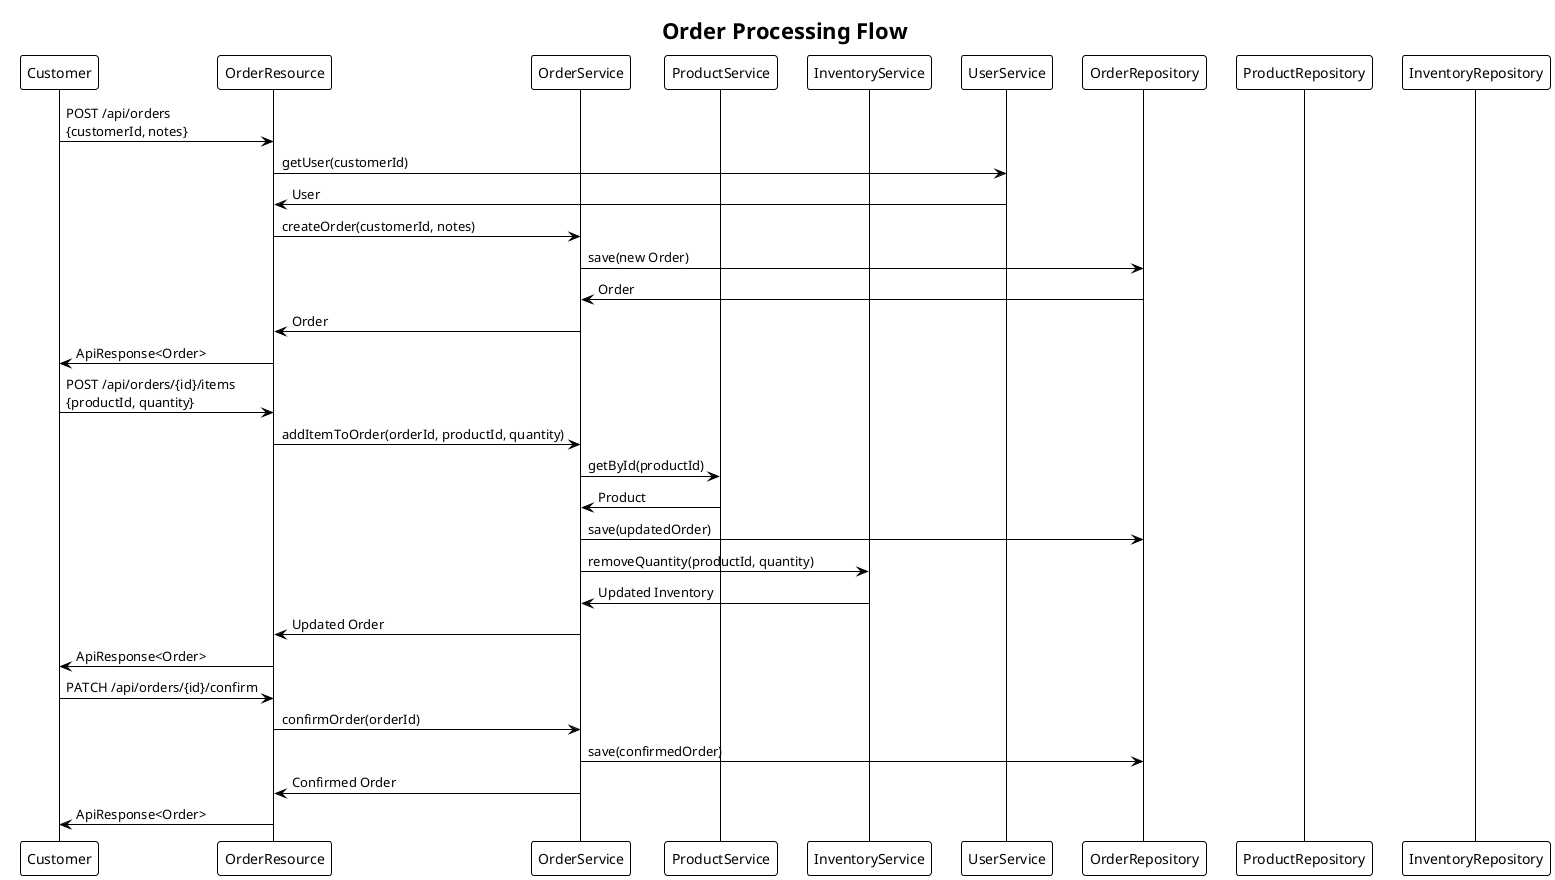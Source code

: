 @startuml Component_Interactions
!theme plain
title eCafeteria XXI - Component Interactions & Business Flows

' Order Processing Flow
@startuml Order_Processing_Flow
!theme plain
title Order Processing Flow

participant Customer
participant OrderResource
participant OrderService
participant ProductService
participant InventoryService
participant UserService
participant OrderRepository
participant ProductRepository
participant InventoryRepository

Customer -> OrderResource : POST /api/orders\n{customerId, notes}
OrderResource -> UserService : getUser(customerId)
UserService -> OrderResource : User
OrderResource -> OrderService : createOrder(customerId, notes)
OrderService -> OrderRepository : save(new Order)
OrderRepository -> OrderService : Order
OrderService -> OrderResource : Order
OrderResource -> Customer : ApiResponse<Order>

Customer -> OrderResource : POST /api/orders/{id}/items\n{productId, quantity}
OrderResource -> OrderService : addItemToOrder(orderId, productId, quantity)
OrderService -> ProductService : getById(productId)
ProductService -> OrderService : Product
OrderService -> OrderRepository : save(updatedOrder)
OrderService -> InventoryService : removeQuantity(productId, quantity)
InventoryService -> OrderService : Updated Inventory
OrderService -> OrderResource : Updated Order
OrderResource -> Customer : ApiResponse<Order>

Customer -> OrderResource : PATCH /api/orders/{id}/confirm
OrderResource -> OrderService : confirmOrder(orderId)
OrderService -> OrderRepository : save(confirmedOrder)
OrderService -> OrderResource : Confirmed Order
OrderResource -> Customer : ApiResponse<Order>
@enduml

' Inventory Management Flow
@startuml Inventory_Management_Flow
!theme plain
title Inventory Management Flow

participant Staff
participant InventoryResource
participant InventoryService
participant ProductService
participant InventoryRepository

Staff -> InventoryResource : GET /api/inventory/low-stock
InventoryResource -> InventoryService : findLowStockInventories()
InventoryService -> InventoryRepository : findBelowMinimumStock()
InventoryRepository -> InventoryService : List<Inventory>
InventoryService -> InventoryResource : List<Inventory>
InventoryResource -> Staff : ApiResponse<List<Inventory>>

Staff -> InventoryResource : PATCH /api/inventory/{id}/add-quantity\n{quantity}
InventoryResource -> InventoryService : addQuantity(id, quantity)
InventoryService -> InventoryRepository : save(updatedInventory)
InventoryService -> ProductService : updateStock(productId, newQuantity)
ProductService -> InventoryService : Updated Product
InventoryService -> InventoryResource : Updated Inventory
InventoryResource -> Staff : ApiResponse<Inventory>
@enduml

' Product Catalog Management Flow
@startuml Product_Catalog_Management
!theme plain
title Product Catalog Management

participant Admin
participant ProductResource
participant ProductService
participant CategoryService
participant InventoryService
participant ProductRepository
participant InventoryRepository

Admin -> ProductResource : POST /api/products\n{name, description, price, categoryId, stock}
ProductResource -> CategoryService : getById(categoryId)
CategoryService -> ProductResource : Category
ProductResource -> ProductService : createProduct(request)
ProductService -> ProductRepository : save(new Product)
ProductRepository -> ProductService : Product
ProductService -> InventoryService : createInventory(product, defaultValues)
InventoryService -> InventoryRepository : save(new Inventory)
InventoryService -> ProductService : Inventory
ProductService -> ProductResource : Product
ProductResource -> Admin : ApiResponse<Product>

Admin -> ProductResource : PUT /api/products/{id}\n{updatedData}
ProductResource -> ProductService : editProduct(id, request)
ProductService -> ProductRepository : save(updatedProduct)
ProductService -> ProductResource : Updated Product
ProductResource -> Admin : ApiResponse<Product>
@enduml

' User Authentication & Authorization Flow
@startuml User_Authentication_Flow
!theme plain
title User Authentication & Authorization Flow

participant Client
participant AuthApi
participant SecurityConfig
participant UserService
participant UserRepository
participant JwtEncoder

Client -> AuthApi : POST /api/auth/login\n{username, password}
AuthApi -> UserService : loadUserByUsername(username)
UserService -> UserRepository : findByUsername(username)
UserRepository -> UserService : Optional<User>
UserService -> AuthApi : UserDetails
AuthApi -> SecurityConfig : authenticate(credentials)
SecurityConfig -> AuthApi : Authentication
AuthApi -> JwtEncoder : encode(authentication)
JwtEncoder -> AuthApi : JWT Token
AuthApi -> Client : JWT Token

note over Client : Store JWT for subsequent requests

Client -> ProductResource : GET /api/products\nAuthorization: Bearer {JWT}
ProductResource -> SecurityConfig : Validate JWT
SecurityConfig -> ProductResource : Authentication Context
ProductResource -> ProductService : findActiveProducts()
ProductService -> ProductResource : List<Product>
ProductResource -> Client : ApiResponse<List<Product>>
@enduml

' Caching Strategy Flow
@startuml Caching_Strategy
!theme plain
title Caching Strategy

participant Controller
participant CacheManager
participant Service
participant Repository

Controller -> CacheManager : @Cacheable("products", key="#id")
CacheManager -> Controller : Cache Miss
Controller -> Service : getById(id)
Service -> Repository : findById(id)
Repository -> Service : Entity
Service -> Controller : Domain Object
Controller -> CacheManager : Store in Cache
CacheManager -> Controller : Cached Data
Controller -> Controller : Return Cached Data

note over Controller : Subsequent requests return from cache

Controller -> Service : updateProduct(id, data)
Service -> Repository : save(updatedEntity)
Controller -> CacheManager : @CacheEvict("products", allEntries=true)
CacheManager -> Controller : Cache Invalidated
@enduml

@enduml
